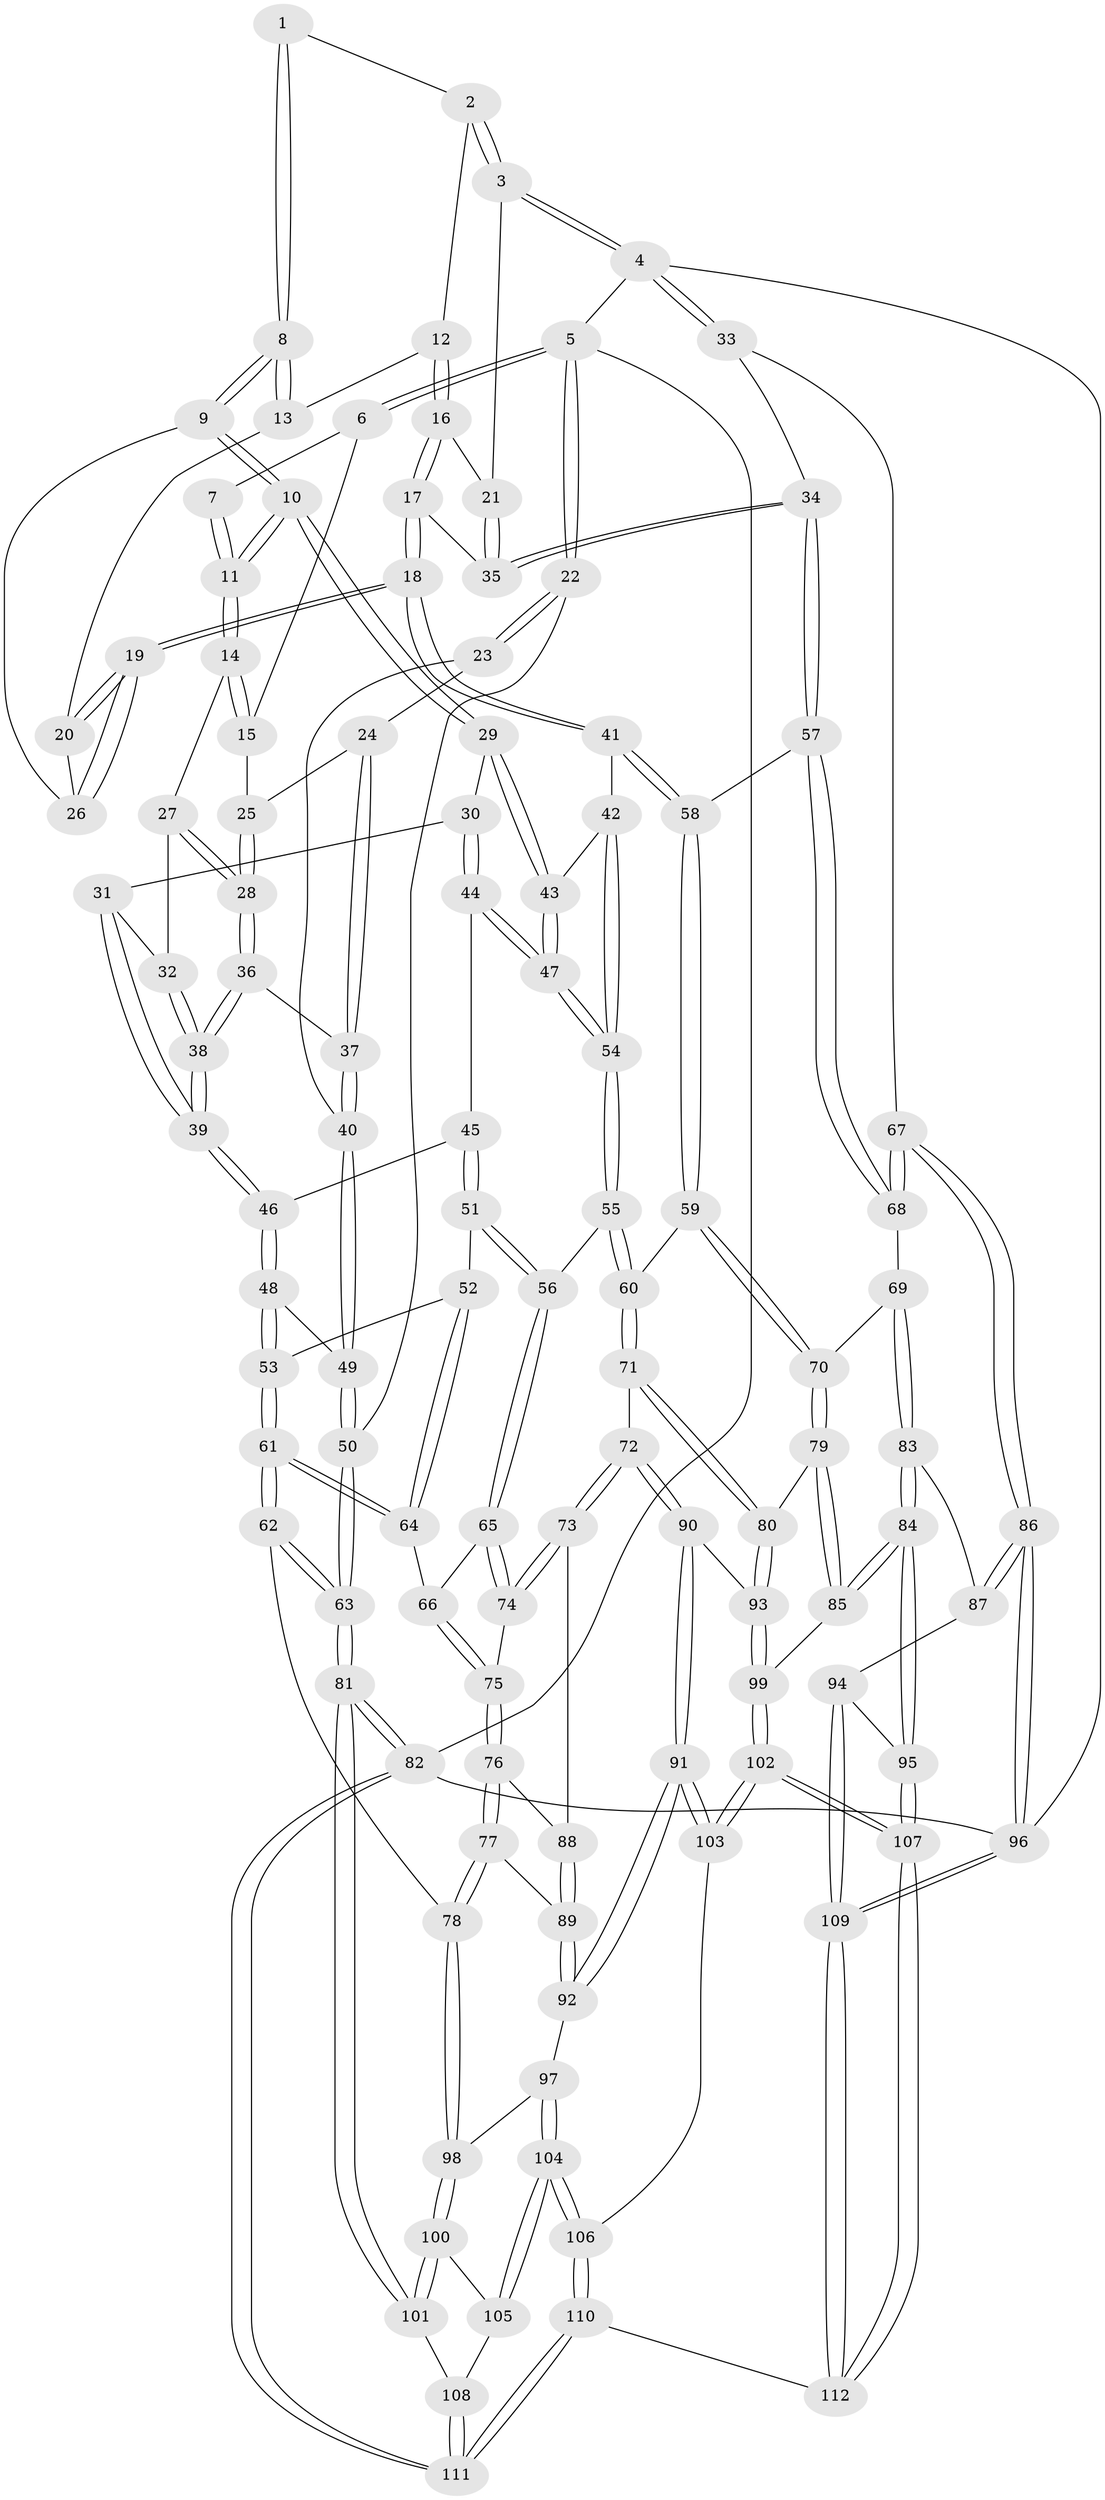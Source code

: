 // Generated by graph-tools (version 1.1) at 2025/27/03/09/25 03:27:10]
// undirected, 112 vertices, 277 edges
graph export_dot {
graph [start="1"]
  node [color=gray90,style=filled];
  1 [pos="+0.6309820524199992+0"];
  2 [pos="+0.7491169432875856+0"];
  3 [pos="+1+0"];
  4 [pos="+1+0"];
  5 [pos="+0+0"];
  6 [pos="+0.2194515072519496+0"];
  7 [pos="+0.44570004235834354+0"];
  8 [pos="+0.5423090395276131+0.10838071276717078"];
  9 [pos="+0.5269693566695158+0.13365051339346865"];
  10 [pos="+0.48955400892945405+0.14655895599699761"];
  11 [pos="+0.4804519224339476+0.13360983363227133"];
  12 [pos="+0.7489436345213565+0"];
  13 [pos="+0.6833792307741907+0.01901579643707823"];
  14 [pos="+0.32861461699389277+0.03940981335947524"];
  15 [pos="+0.21647051132362857+0"];
  16 [pos="+0.8377201771002908+0.1757452759215036"];
  17 [pos="+0.8403286081123352+0.25365320836552685"];
  18 [pos="+0.7957924066179987+0.27719532358771987"];
  19 [pos="+0.6872390933867786+0.19140709224781347"];
  20 [pos="+0.6753600893029117+0.07505740632833971"];
  21 [pos="+0.9710791022638376+0"];
  22 [pos="+0+0.1592468585842311"];
  23 [pos="+0.007827663149892694+0.11783817628496877"];
  24 [pos="+0.12236332518024981+0.04378066471506957"];
  25 [pos="+0.20094025399038876+0"];
  26 [pos="+0.5486591682325468+0.1396918708084423"];
  27 [pos="+0.3098002379695473+0.10846635363158562"];
  28 [pos="+0.25428916117273104+0.1551377120703425"];
  29 [pos="+0.4857384477105942+0.15544418826383866"];
  30 [pos="+0.44351508803013806+0.18570039099973792"];
  31 [pos="+0.3686302420937141+0.17081821056049176"];
  32 [pos="+0.3378302742732136+0.15882432939797564"];
  33 [pos="+1+0.28342136138310725"];
  34 [pos="+0.9934300877269777+0.28018001991781666"];
  35 [pos="+0.9910691782691816+0.27957832832424023"];
  36 [pos="+0.22066914588319714+0.21433476427798195"];
  37 [pos="+0.20036409079331374+0.21172277745645487"];
  38 [pos="+0.23761952989600527+0.22527124795108633"];
  39 [pos="+0.26068878546454527+0.24854881513746493"];
  40 [pos="+0.11853629229901122+0.2648947964994894"];
  41 [pos="+0.7911028691056119+0.2836566924710211"];
  42 [pos="+0.689482110616223+0.3123827403645799"];
  43 [pos="+0.5266830426607214+0.24975875739201447"];
  44 [pos="+0.3723510053937162+0.29147207991057117"];
  45 [pos="+0.32065580788531933+0.3137719997960695"];
  46 [pos="+0.31194148889622886+0.31020699381604533"];
  47 [pos="+0.5047266259598768+0.37453483499676743"];
  48 [pos="+0.14206971970800136+0.4116749214604953"];
  49 [pos="+0.08421742790851929+0.3310345494297588"];
  50 [pos="+0+0.3356213295609559"];
  51 [pos="+0.34549935613350957+0.4592319073896534"];
  52 [pos="+0.23716385131690887+0.48900197976681464"];
  53 [pos="+0.14225123890852512+0.4129073238057086"];
  54 [pos="+0.5273605376848237+0.42519857652873044"];
  55 [pos="+0.5234911948250214+0.4437463088340597"];
  56 [pos="+0.40208690075659315+0.4972042214005569"];
  57 [pos="+0.9271644774822727+0.5212922966470993"];
  58 [pos="+0.7853052954165562+0.3393045581890194"];
  59 [pos="+0.7527792692613788+0.48267747915821646"];
  60 [pos="+0.5973918682812219+0.5234707697701598"];
  61 [pos="+0.03403406401151487+0.5701017851959057"];
  62 [pos="+0+0.63602867500997"];
  63 [pos="+0+0.6591873295758347"];
  64 [pos="+0.23023040421260532+0.5231466946498222"];
  65 [pos="+0.39546282087513496+0.5735046504771781"];
  66 [pos="+0.23079321498408908+0.5654421840174553"];
  67 [pos="+1+0.5632464484982848"];
  68 [pos="+0.9270154783369841+0.5408958414559911"];
  69 [pos="+0.8578360983989717+0.5961500001571554"];
  70 [pos="+0.7991071839320605+0.5612936461616923"];
  71 [pos="+0.5895800038552743+0.665902100875019"];
  72 [pos="+0.44735226417920476+0.6712887026691583"];
  73 [pos="+0.42432806290752123+0.656359172093585"];
  74 [pos="+0.39704867176432096+0.5954822309074866"];
  75 [pos="+0.21268868738430083+0.6415577319483939"];
  76 [pos="+0.2067016371320954+0.6503235880830147"];
  77 [pos="+0.18050237384210874+0.6851741824799841"];
  78 [pos="+0.15537119465143956+0.6986577878611405"];
  79 [pos="+0.631661138027353+0.6968804121413161"];
  80 [pos="+0.6102085838771448+0.6863848314011547"];
  81 [pos="+0+0.9355431187364156"];
  82 [pos="+0+1"];
  83 [pos="+0.8599102262362626+0.6052451302908938"];
  84 [pos="+0.7398743191475332+0.8105397498875088"];
  85 [pos="+0.6823233100663483+0.7568425378160989"];
  86 [pos="+1+0.7238175253623026"];
  87 [pos="+0.9608133592819408+0.7124484951907649"];
  88 [pos="+0.4090415608527875+0.6657121824739453"];
  89 [pos="+0.32348072444205356+0.7238948146810057"];
  90 [pos="+0.43828516975950377+0.788037257228657"];
  91 [pos="+0.4178204308394943+0.8401740045670519"];
  92 [pos="+0.3353280346090053+0.8206984426469283"];
  93 [pos="+0.5426509488676751+0.7892651537701703"];
  94 [pos="+0.8596796184300258+0.8339477242448655"];
  95 [pos="+0.7428470929919082+0.8173510082655121"];
  96 [pos="+1+1"];
  97 [pos="+0.32225799422255763+0.8271914472357598"];
  98 [pos="+0.1650672897466393+0.7405876110437112"];
  99 [pos="+0.5361843816190364+0.862371153617305"];
  100 [pos="+0.16285433002462818+0.8154589526841862"];
  101 [pos="+0+0.904409433553074"];
  102 [pos="+0.5043661285546072+0.9580250174131278"];
  103 [pos="+0.4609249555269305+0.9218246065128777"];
  104 [pos="+0.2541834726115313+0.9146810099070953"];
  105 [pos="+0.17434104638261014+0.8587222406090043"];
  106 [pos="+0.2651374854588605+0.9535211295758277"];
  107 [pos="+0.60856542042039+1"];
  108 [pos="+0.12423505543987289+0.9094458767254778"];
  109 [pos="+1+1"];
  110 [pos="+0.19800723053301553+1"];
  111 [pos="+0.1571243211132787+1"];
  112 [pos="+0.6123101616418745+1"];
  1 -- 2;
  1 -- 8;
  1 -- 8;
  2 -- 3;
  2 -- 3;
  2 -- 12;
  3 -- 4;
  3 -- 4;
  3 -- 21;
  4 -- 5;
  4 -- 33;
  4 -- 33;
  4 -- 96;
  5 -- 6;
  5 -- 6;
  5 -- 22;
  5 -- 22;
  5 -- 82;
  6 -- 7;
  6 -- 15;
  7 -- 11;
  7 -- 11;
  8 -- 9;
  8 -- 9;
  8 -- 13;
  8 -- 13;
  9 -- 10;
  9 -- 10;
  9 -- 26;
  10 -- 11;
  10 -- 11;
  10 -- 29;
  10 -- 29;
  11 -- 14;
  11 -- 14;
  12 -- 13;
  12 -- 16;
  12 -- 16;
  13 -- 20;
  14 -- 15;
  14 -- 15;
  14 -- 27;
  15 -- 25;
  16 -- 17;
  16 -- 17;
  16 -- 21;
  17 -- 18;
  17 -- 18;
  17 -- 35;
  18 -- 19;
  18 -- 19;
  18 -- 41;
  18 -- 41;
  19 -- 20;
  19 -- 20;
  19 -- 26;
  19 -- 26;
  20 -- 26;
  21 -- 35;
  21 -- 35;
  22 -- 23;
  22 -- 23;
  22 -- 50;
  23 -- 24;
  23 -- 40;
  24 -- 25;
  24 -- 37;
  24 -- 37;
  25 -- 28;
  25 -- 28;
  27 -- 28;
  27 -- 28;
  27 -- 32;
  28 -- 36;
  28 -- 36;
  29 -- 30;
  29 -- 43;
  29 -- 43;
  30 -- 31;
  30 -- 44;
  30 -- 44;
  31 -- 32;
  31 -- 39;
  31 -- 39;
  32 -- 38;
  32 -- 38;
  33 -- 34;
  33 -- 67;
  34 -- 35;
  34 -- 35;
  34 -- 57;
  34 -- 57;
  36 -- 37;
  36 -- 38;
  36 -- 38;
  37 -- 40;
  37 -- 40;
  38 -- 39;
  38 -- 39;
  39 -- 46;
  39 -- 46;
  40 -- 49;
  40 -- 49;
  41 -- 42;
  41 -- 58;
  41 -- 58;
  42 -- 43;
  42 -- 54;
  42 -- 54;
  43 -- 47;
  43 -- 47;
  44 -- 45;
  44 -- 47;
  44 -- 47;
  45 -- 46;
  45 -- 51;
  45 -- 51;
  46 -- 48;
  46 -- 48;
  47 -- 54;
  47 -- 54;
  48 -- 49;
  48 -- 53;
  48 -- 53;
  49 -- 50;
  49 -- 50;
  50 -- 63;
  50 -- 63;
  51 -- 52;
  51 -- 56;
  51 -- 56;
  52 -- 53;
  52 -- 64;
  52 -- 64;
  53 -- 61;
  53 -- 61;
  54 -- 55;
  54 -- 55;
  55 -- 56;
  55 -- 60;
  55 -- 60;
  56 -- 65;
  56 -- 65;
  57 -- 58;
  57 -- 68;
  57 -- 68;
  58 -- 59;
  58 -- 59;
  59 -- 60;
  59 -- 70;
  59 -- 70;
  60 -- 71;
  60 -- 71;
  61 -- 62;
  61 -- 62;
  61 -- 64;
  61 -- 64;
  62 -- 63;
  62 -- 63;
  62 -- 78;
  63 -- 81;
  63 -- 81;
  64 -- 66;
  65 -- 66;
  65 -- 74;
  65 -- 74;
  66 -- 75;
  66 -- 75;
  67 -- 68;
  67 -- 68;
  67 -- 86;
  67 -- 86;
  68 -- 69;
  69 -- 70;
  69 -- 83;
  69 -- 83;
  70 -- 79;
  70 -- 79;
  71 -- 72;
  71 -- 80;
  71 -- 80;
  72 -- 73;
  72 -- 73;
  72 -- 90;
  72 -- 90;
  73 -- 74;
  73 -- 74;
  73 -- 88;
  74 -- 75;
  75 -- 76;
  75 -- 76;
  76 -- 77;
  76 -- 77;
  76 -- 88;
  77 -- 78;
  77 -- 78;
  77 -- 89;
  78 -- 98;
  78 -- 98;
  79 -- 80;
  79 -- 85;
  79 -- 85;
  80 -- 93;
  80 -- 93;
  81 -- 82;
  81 -- 82;
  81 -- 101;
  81 -- 101;
  82 -- 111;
  82 -- 111;
  82 -- 96;
  83 -- 84;
  83 -- 84;
  83 -- 87;
  84 -- 85;
  84 -- 85;
  84 -- 95;
  84 -- 95;
  85 -- 99;
  86 -- 87;
  86 -- 87;
  86 -- 96;
  86 -- 96;
  87 -- 94;
  88 -- 89;
  88 -- 89;
  89 -- 92;
  89 -- 92;
  90 -- 91;
  90 -- 91;
  90 -- 93;
  91 -- 92;
  91 -- 92;
  91 -- 103;
  91 -- 103;
  92 -- 97;
  93 -- 99;
  93 -- 99;
  94 -- 95;
  94 -- 109;
  94 -- 109;
  95 -- 107;
  95 -- 107;
  96 -- 109;
  96 -- 109;
  97 -- 98;
  97 -- 104;
  97 -- 104;
  98 -- 100;
  98 -- 100;
  99 -- 102;
  99 -- 102;
  100 -- 101;
  100 -- 101;
  100 -- 105;
  101 -- 108;
  102 -- 103;
  102 -- 103;
  102 -- 107;
  102 -- 107;
  103 -- 106;
  104 -- 105;
  104 -- 105;
  104 -- 106;
  104 -- 106;
  105 -- 108;
  106 -- 110;
  106 -- 110;
  107 -- 112;
  107 -- 112;
  108 -- 111;
  108 -- 111;
  109 -- 112;
  109 -- 112;
  110 -- 111;
  110 -- 111;
  110 -- 112;
}
